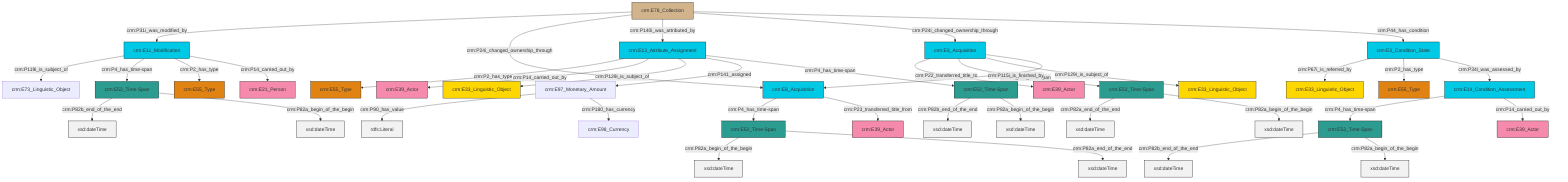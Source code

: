 graph TD
classDef Literal fill:#f2f2f2,stroke:#000000;
classDef CRM_Entity fill:#FFFFFF,stroke:#000000;
classDef Temporal_Entity fill:#00C9E6, stroke:#000000;
classDef Type fill:#E18312, stroke:#000000;
classDef Time-Span fill:#2C9C91, stroke:#000000;
classDef Appellation fill:#FFEB7F, stroke:#000000;
classDef Place fill:#008836, stroke:#000000;
classDef Persistent_Item fill:#B266B2, stroke:#000000;
classDef Conceptual_Object fill:#FFD700, stroke:#000000;
classDef Physical_Thing fill:#D2B48C, stroke:#000000;
classDef Actor fill:#f58aad, stroke:#000000;
classDef PC_Classes fill:#4ce600, stroke:#000000;
classDef Multi fill:#cccccc,stroke:#000000;

0["crm:E13_Attribute_Assignment"]:::Temporal_Entity -->|crm:P2_has_type| 1["crm:E55_Type"]:::Type
4["crm:E3_Condition_State"]:::Temporal_Entity -->|crm:P67i_is_referred_by| 5["crm:E33_Linguistic_Object"]:::Conceptual_Object
6["crm:E14_Condition_Assessment"]:::Temporal_Entity -->|crm:P4_has_time-span| 7["crm:E52_Time-Span"]:::Time-Span
8["crm:E52_Time-Span"]:::Time-Span -->|crm:P82a_end_of_the_end| 10[xsd:dateTime]:::Literal
6["crm:E14_Condition_Assessment"]:::Temporal_Entity -->|crm:P14_carried_out_by| 15["crm:E39_Actor"]:::Actor
7["crm:E52_Time-Span"]:::Time-Span -->|crm:P82b_end_of_the_end| 20[xsd:dateTime]:::Literal
21["crm:E8_Acquisition"]:::Temporal_Entity -->|crm:P4_has_time-span| 22["crm:E52_Time-Span"]:::Time-Span
11["crm:E78_Collection"]:::Physical_Thing -->|crm:P31i_was_modified_by| 24["crm:E11_Modification"]:::Temporal_Entity
24["crm:E11_Modification"]:::Temporal_Entity -->|crm:P119i_is_subject_of| 2["crm:E73_Linguistic_Object"]:::Default
24["crm:E11_Modification"]:::Temporal_Entity -->|crm:P4_has_time-span| 28["crm:E52_Time-Span"]:::Time-Span
22["crm:E52_Time-Span"]:::Time-Span -->|crm:P82a_begin_of_the_begin| 29[xsd:dateTime]:::Literal
30["crm:E52_Time-Span"]:::Time-Span -->|crm:P82b_end_of_the_end| 31[xsd:dateTime]:::Literal
0["crm:E13_Attribute_Assignment"]:::Temporal_Entity -->|crm:P14_carried_out_by| 32["crm:E39_Actor"]:::Actor
24["crm:E11_Modification"]:::Temporal_Entity -->|crm:P2_has_type| 18["crm:E55_Type"]:::Type
21["crm:E8_Acquisition"]:::Temporal_Entity -->|crm:P23_transferred_title_from| 16["crm:E39_Actor"]:::Actor
11["crm:E78_Collection"]:::Physical_Thing -->|crm:P24i_changed_ownership_through| 21["crm:E8_Acquisition"]:::Temporal_Entity
35["crm:E8_Acquisition"]:::Temporal_Entity -->|crm:P22_transferred_title_to| 39["crm:E39_Actor"]:::Actor
35["crm:E8_Acquisition"]:::Temporal_Entity -->|crm:P4_has_time-span| 8["crm:E52_Time-Span"]:::Time-Span
24["crm:E11_Modification"]:::Temporal_Entity -->|crm:P14_carried_out_by| 47["crm:E21_Person"]:::Actor
0["crm:E13_Attribute_Assignment"]:::Temporal_Entity -->|crm:P129i_is_subject_of| 48["crm:E33_Linguistic_Object"]:::Conceptual_Object
0["crm:E13_Attribute_Assignment"]:::Temporal_Entity -->|crm:P141_assigned| 25["crm:E97_Monetary_Amount"]:::Default
25["crm:E97_Monetary_Amount"]:::Default -->|crm:P90_has_value| 50[rdfs:Literal]:::Literal
11["crm:E78_Collection"]:::Physical_Thing -->|crm:P140i_was_attributed_by| 0["crm:E13_Attribute_Assignment"]:::Temporal_Entity
30["crm:E52_Time-Span"]:::Time-Span -->|crm:P82a_begin_of_the_begin| 53[xsd:dateTime]:::Literal
28["crm:E52_Time-Span"]:::Time-Span -->|crm:P82b_end_of_the_end| 54[xsd:dateTime]:::Literal
28["crm:E52_Time-Span"]:::Time-Span -->|crm:P82a_begin_of_the_begin| 55[xsd:dateTime]:::Literal
22["crm:E52_Time-Span"]:::Time-Span -->|crm:P82a_end_of_the_end| 56[xsd:dateTime]:::Literal
4["crm:E3_Condition_State"]:::Temporal_Entity -->|crm:P2_has_type| 13["crm:E55_Type"]:::Type
11["crm:E78_Collection"]:::Physical_Thing -->|crm:P24i_changed_ownership_through| 35["crm:E8_Acquisition"]:::Temporal_Entity
25["crm:E97_Monetary_Amount"]:::Default -->|crm:P180_has_currency| 41["crm:E98_Currency"]:::Default
35["crm:E8_Acquisition"]:::Temporal_Entity -->|crm:P129i_is_subject_of| 43["crm:E33_Linguistic_Object"]:::Conceptual_Object
11["crm:E78_Collection"]:::Physical_Thing -->|crm:P44_has_condition| 4["crm:E3_Condition_State"]:::Temporal_Entity
35["crm:E8_Acquisition"]:::Temporal_Entity -->|crm:P115i_is_finished_by| 21["crm:E8_Acquisition"]:::Temporal_Entity
4["crm:E3_Condition_State"]:::Temporal_Entity -->|crm:P34i_was_assessed_by| 6["crm:E14_Condition_Assessment"]:::Temporal_Entity
0["crm:E13_Attribute_Assignment"]:::Temporal_Entity -->|crm:P4_has_time-span| 30["crm:E52_Time-Span"]:::Time-Span
7["crm:E52_Time-Span"]:::Time-Span -->|crm:P82a_begin_of_the_begin| 60[xsd:dateTime]:::Literal
8["crm:E52_Time-Span"]:::Time-Span -->|crm:P82a_begin_of_the_begin| 61[xsd:dateTime]:::Literal